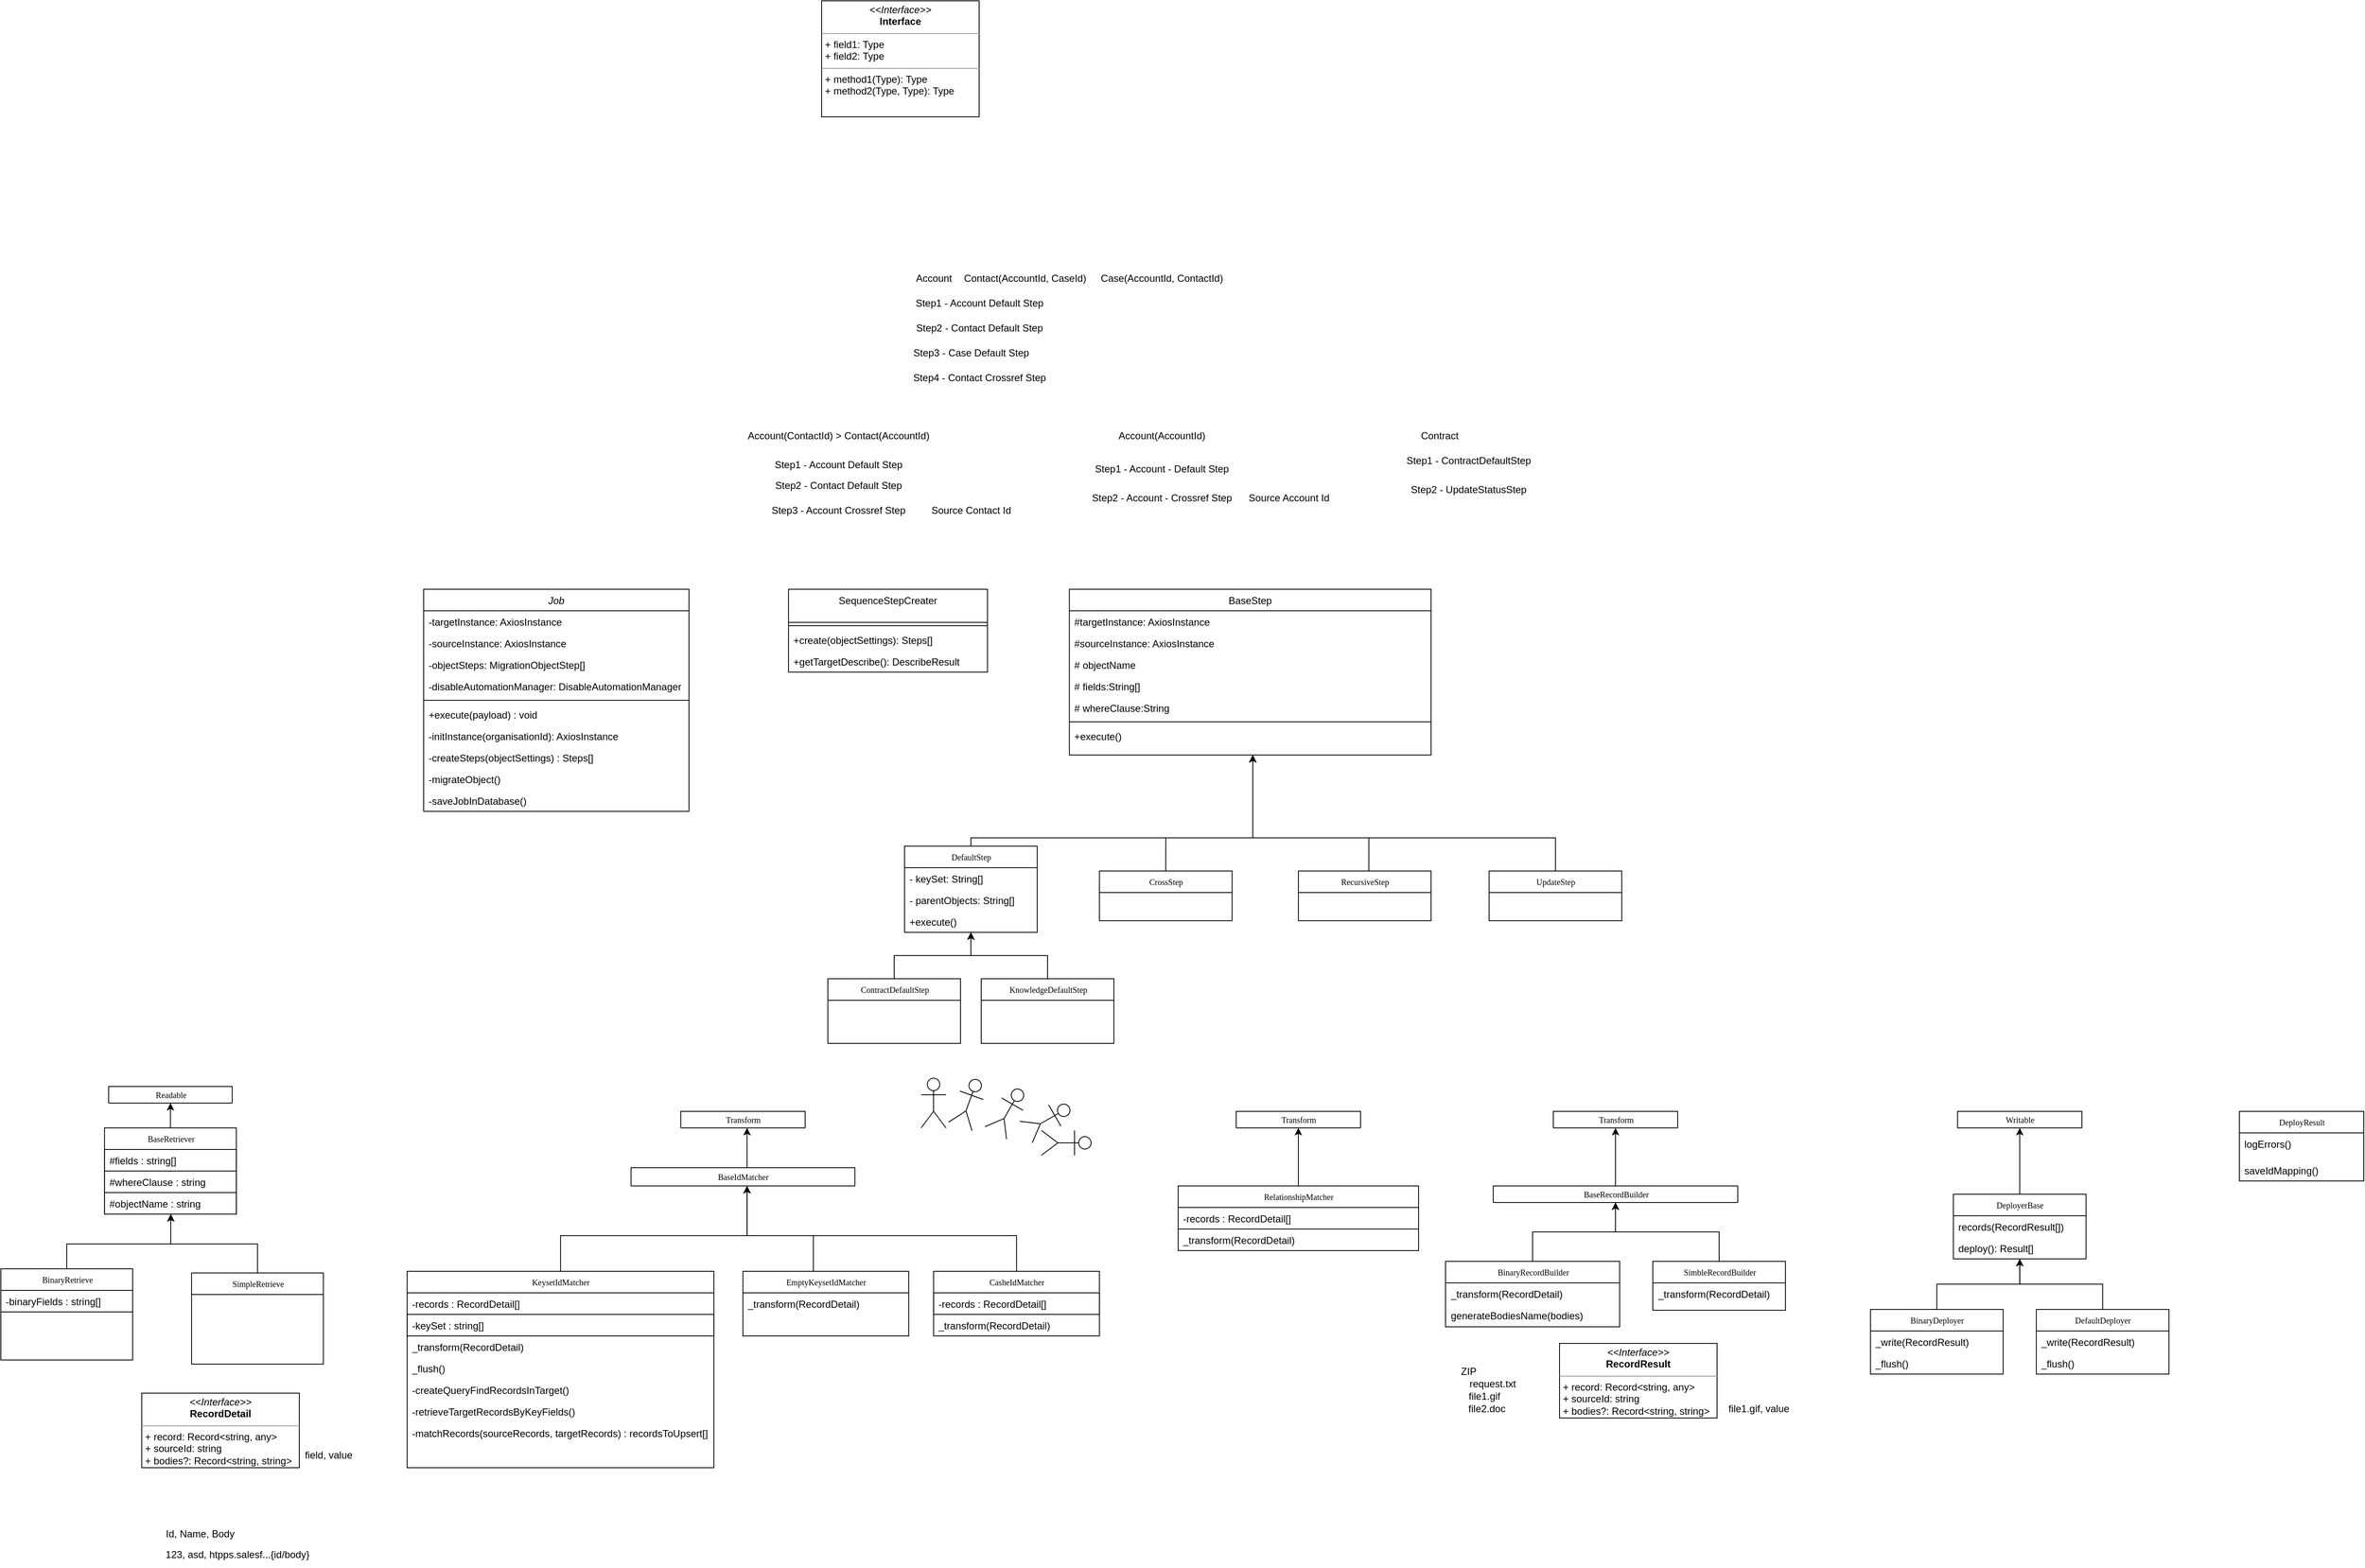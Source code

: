 <mxfile version="20.6.0" type="github">
  <diagram id="C5RBs43oDa-KdzZeNtuy" name="Page-1">
    <mxGraphModel dx="2407" dy="889" grid="1" gridSize="10" guides="1" tooltips="1" connect="1" arrows="1" fold="1" page="1" pageScale="1" pageWidth="827" pageHeight="1169" math="0" shadow="0">
      <root>
        <mxCell id="WIyWlLk6GJQsqaUBKTNV-0" />
        <mxCell id="WIyWlLk6GJQsqaUBKTNV-1" parent="WIyWlLk6GJQsqaUBKTNV-0" />
        <mxCell id="KQqe6mfhrijCWGsZN7re-0" value="&lt;p style=&quot;margin:0px;margin-top:4px;text-align:center;&quot;&gt;&lt;i&gt;&amp;lt;&amp;lt;Interface&amp;gt;&amp;gt;&lt;/i&gt;&lt;br/&gt;&lt;b&gt;Interface&lt;/b&gt;&lt;/p&gt;&lt;hr size=&quot;1&quot;/&gt;&lt;p style=&quot;margin:0px;margin-left:4px;&quot;&gt;+ field1: Type&lt;br/&gt;+ field2: Type&lt;/p&gt;&lt;hr size=&quot;1&quot;/&gt;&lt;p style=&quot;margin:0px;margin-left:4px;&quot;&gt;+ method1(Type): Type&lt;br/&gt;+ method2(Type, Type): Type&lt;/p&gt;" style="verticalAlign=top;align=left;overflow=fill;fontSize=12;fontFamily=Helvetica;html=1;rounded=0;shadow=0;comic=0;labelBackgroundColor=none;strokeWidth=1" parent="WIyWlLk6GJQsqaUBKTNV-1" vertex="1">
          <mxGeometry x="260" y="100" width="190" height="140" as="geometry" />
        </mxCell>
        <mxCell id="KQqe6mfhrijCWGsZN7re-1" value="Job" style="swimlane;fontStyle=2;align=center;verticalAlign=top;childLayout=stackLayout;horizontal=1;startSize=26;horizontalStack=0;resizeParent=1;resizeLast=0;collapsible=1;marginBottom=0;rounded=0;shadow=0;strokeWidth=1;" parent="WIyWlLk6GJQsqaUBKTNV-1" vertex="1">
          <mxGeometry x="-220" y="810" width="320" height="268" as="geometry">
            <mxRectangle x="230" y="140" width="160" height="26" as="alternateBounds" />
          </mxGeometry>
        </mxCell>
        <mxCell id="KQqe6mfhrijCWGsZN7re-2" value="-targetInstance: AxiosInstance" style="text;align=left;verticalAlign=top;spacingLeft=4;spacingRight=4;overflow=hidden;rotatable=0;points=[[0,0.5],[1,0.5]];portConstraint=eastwest;" parent="KQqe6mfhrijCWGsZN7re-1" vertex="1">
          <mxGeometry y="26" width="320" height="26" as="geometry" />
        </mxCell>
        <mxCell id="KQqe6mfhrijCWGsZN7re-3" value="-sourceInstance: AxiosInstance" style="text;align=left;verticalAlign=top;spacingLeft=4;spacingRight=4;overflow=hidden;rotatable=0;points=[[0,0.5],[1,0.5]];portConstraint=eastwest;" parent="KQqe6mfhrijCWGsZN7re-1" vertex="1">
          <mxGeometry y="52" width="320" height="26" as="geometry" />
        </mxCell>
        <mxCell id="KQqe6mfhrijCWGsZN7re-4" value="-objectSteps: MigrationObjectStep[]&#xa;" style="text;align=left;verticalAlign=top;spacingLeft=4;spacingRight=4;overflow=hidden;rotatable=0;points=[[0,0.5],[1,0.5]];portConstraint=eastwest;" parent="KQqe6mfhrijCWGsZN7re-1" vertex="1">
          <mxGeometry y="78" width="320" height="26" as="geometry" />
        </mxCell>
        <mxCell id="KQqe6mfhrijCWGsZN7re-5" value="-disableAutomationManager: DisableAutomationManager&#xa;" style="text;align=left;verticalAlign=top;spacingLeft=4;spacingRight=4;overflow=hidden;rotatable=0;points=[[0,0.5],[1,0.5]];portConstraint=eastwest;" parent="KQqe6mfhrijCWGsZN7re-1" vertex="1">
          <mxGeometry y="104" width="320" height="26" as="geometry" />
        </mxCell>
        <mxCell id="KQqe6mfhrijCWGsZN7re-6" value="" style="line;html=1;strokeWidth=1;align=left;verticalAlign=middle;spacingTop=-1;spacingLeft=3;spacingRight=3;rotatable=0;labelPosition=right;points=[];portConstraint=eastwest;" parent="KQqe6mfhrijCWGsZN7re-1" vertex="1">
          <mxGeometry y="130" width="320" height="8" as="geometry" />
        </mxCell>
        <mxCell id="KQqe6mfhrijCWGsZN7re-7" value="+execute(payload) : void" style="text;align=left;verticalAlign=top;spacingLeft=4;spacingRight=4;overflow=hidden;rotatable=0;points=[[0,0.5],[1,0.5]];portConstraint=eastwest;" parent="KQqe6mfhrijCWGsZN7re-1" vertex="1">
          <mxGeometry y="138" width="320" height="26" as="geometry" />
        </mxCell>
        <mxCell id="KQqe6mfhrijCWGsZN7re-8" value="-initInstance(organisationId): AxiosInstance" style="text;align=left;verticalAlign=top;spacingLeft=4;spacingRight=4;overflow=hidden;rotatable=0;points=[[0,0.5],[1,0.5]];portConstraint=eastwest;" parent="KQqe6mfhrijCWGsZN7re-1" vertex="1">
          <mxGeometry y="164" width="320" height="26" as="geometry" />
        </mxCell>
        <mxCell id="KQqe6mfhrijCWGsZN7re-9" value="-createSteps(objectSettings) : Steps[]" style="text;align=left;verticalAlign=top;spacingLeft=4;spacingRight=4;overflow=hidden;rotatable=0;points=[[0,0.5],[1,0.5]];portConstraint=eastwest;" parent="KQqe6mfhrijCWGsZN7re-1" vertex="1">
          <mxGeometry y="190" width="320" height="26" as="geometry" />
        </mxCell>
        <mxCell id="KQqe6mfhrijCWGsZN7re-10" value="-migrateObject()" style="text;align=left;verticalAlign=top;spacingLeft=4;spacingRight=4;overflow=hidden;rotatable=0;points=[[0,0.5],[1,0.5]];portConstraint=eastwest;" parent="KQqe6mfhrijCWGsZN7re-1" vertex="1">
          <mxGeometry y="216" width="320" height="26" as="geometry" />
        </mxCell>
        <mxCell id="KQqe6mfhrijCWGsZN7re-11" value="-saveJobInDatabase()" style="text;align=left;verticalAlign=top;spacingLeft=4;spacingRight=4;overflow=hidden;rotatable=0;points=[[0,0.5],[1,0.5]];portConstraint=eastwest;" parent="KQqe6mfhrijCWGsZN7re-1" vertex="1">
          <mxGeometry y="242" width="320" height="26" as="geometry" />
        </mxCell>
        <mxCell id="KQqe6mfhrijCWGsZN7re-12" value="SequenceStepCreater" style="swimlane;fontStyle=0;align=center;verticalAlign=top;childLayout=stackLayout;horizontal=1;startSize=40;horizontalStack=0;resizeParent=1;resizeLast=0;collapsible=1;marginBottom=0;rounded=0;shadow=0;strokeWidth=1;" parent="WIyWlLk6GJQsqaUBKTNV-1" vertex="1">
          <mxGeometry x="220.06" y="810" width="240" height="100" as="geometry">
            <mxRectangle x="550" y="140" width="160" height="26" as="alternateBounds" />
          </mxGeometry>
        </mxCell>
        <mxCell id="KQqe6mfhrijCWGsZN7re-13" value="" style="line;html=1;strokeWidth=1;align=left;verticalAlign=middle;spacingTop=-1;spacingLeft=3;spacingRight=3;rotatable=0;labelPosition=right;points=[];portConstraint=eastwest;" parent="KQqe6mfhrijCWGsZN7re-12" vertex="1">
          <mxGeometry y="40" width="240" height="8" as="geometry" />
        </mxCell>
        <mxCell id="KQqe6mfhrijCWGsZN7re-14" value="+create(objectSettings): Steps[]&#xa;" style="text;align=left;verticalAlign=top;spacingLeft=4;spacingRight=4;overflow=hidden;rotatable=0;points=[[0,0.5],[1,0.5]];portConstraint=eastwest;" parent="KQqe6mfhrijCWGsZN7re-12" vertex="1">
          <mxGeometry y="48" width="240" height="26" as="geometry" />
        </mxCell>
        <mxCell id="KQqe6mfhrijCWGsZN7re-15" value="+getTargetDescribe(): DescribeResult&#xa;" style="text;align=left;verticalAlign=top;spacingLeft=4;spacingRight=4;overflow=hidden;rotatable=0;points=[[0,0.5],[1,0.5]];portConstraint=eastwest;" parent="KQqe6mfhrijCWGsZN7re-12" vertex="1">
          <mxGeometry y="74" width="240" height="26" as="geometry" />
        </mxCell>
        <mxCell id="KQqe6mfhrijCWGsZN7re-16" value="BaseStep" style="swimlane;fontStyle=0;align=center;verticalAlign=top;childLayout=stackLayout;horizontal=1;startSize=26;horizontalStack=0;resizeParent=1;resizeLast=0;collapsible=1;marginBottom=0;rounded=0;shadow=0;strokeWidth=1;" parent="WIyWlLk6GJQsqaUBKTNV-1" vertex="1">
          <mxGeometry x="558.81" y="810" width="436.25" height="200" as="geometry">
            <mxRectangle x="550" y="140" width="160" height="26" as="alternateBounds" />
          </mxGeometry>
        </mxCell>
        <mxCell id="KQqe6mfhrijCWGsZN7re-17" value="#targetInstance: AxiosInstance" style="text;align=left;verticalAlign=top;spacingLeft=4;spacingRight=4;overflow=hidden;rotatable=0;points=[[0,0.5],[1,0.5]];portConstraint=eastwest;" parent="KQqe6mfhrijCWGsZN7re-16" vertex="1">
          <mxGeometry y="26" width="436.25" height="26" as="geometry" />
        </mxCell>
        <mxCell id="KQqe6mfhrijCWGsZN7re-18" value="#sourceInstance: AxiosInstance" style="text;align=left;verticalAlign=top;spacingLeft=4;spacingRight=4;overflow=hidden;rotatable=0;points=[[0,0.5],[1,0.5]];portConstraint=eastwest;" parent="KQqe6mfhrijCWGsZN7re-16" vertex="1">
          <mxGeometry y="52" width="436.25" height="26" as="geometry" />
        </mxCell>
        <mxCell id="KQqe6mfhrijCWGsZN7re-19" value="# objectName" style="text;align=left;verticalAlign=top;spacingLeft=4;spacingRight=4;overflow=hidden;rotatable=0;points=[[0,0.5],[1,0.5]];portConstraint=eastwest;" parent="KQqe6mfhrijCWGsZN7re-16" vertex="1">
          <mxGeometry y="78" width="436.25" height="26" as="geometry" />
        </mxCell>
        <mxCell id="KQqe6mfhrijCWGsZN7re-20" value="# fields:String[]" style="text;align=left;verticalAlign=top;spacingLeft=4;spacingRight=4;overflow=hidden;rotatable=0;points=[[0,0.5],[1,0.5]];portConstraint=eastwest;" parent="KQqe6mfhrijCWGsZN7re-16" vertex="1">
          <mxGeometry y="104" width="436.25" height="26" as="geometry" />
        </mxCell>
        <mxCell id="KQqe6mfhrijCWGsZN7re-21" value="# whereClause:String" style="text;align=left;verticalAlign=top;spacingLeft=4;spacingRight=4;overflow=hidden;rotatable=0;points=[[0,0.5],[1,0.5]];portConstraint=eastwest;" parent="KQqe6mfhrijCWGsZN7re-16" vertex="1">
          <mxGeometry y="130" width="436.25" height="26" as="geometry" />
        </mxCell>
        <mxCell id="KQqe6mfhrijCWGsZN7re-22" value="" style="line;html=1;strokeWidth=1;align=left;verticalAlign=middle;spacingTop=-1;spacingLeft=3;spacingRight=3;rotatable=0;labelPosition=right;points=[];portConstraint=eastwest;" parent="KQqe6mfhrijCWGsZN7re-16" vertex="1">
          <mxGeometry y="156" width="436.25" height="8" as="geometry" />
        </mxCell>
        <mxCell id="KQqe6mfhrijCWGsZN7re-23" value="+execute()" style="text;align=left;verticalAlign=top;spacingLeft=4;spacingRight=4;overflow=hidden;rotatable=0;points=[[0,0.5],[1,0.5]];portConstraint=eastwest;" parent="KQqe6mfhrijCWGsZN7re-16" vertex="1">
          <mxGeometry y="164" width="436.25" height="26" as="geometry" />
        </mxCell>
        <mxCell id="KQqe6mfhrijCWGsZN7re-24" style="edgeStyle=orthogonalEdgeStyle;rounded=0;orthogonalLoop=1;jettySize=auto;html=1;" parent="WIyWlLk6GJQsqaUBKTNV-1" source="KQqe6mfhrijCWGsZN7re-25" target="KQqe6mfhrijCWGsZN7re-16" edge="1">
          <mxGeometry relative="1" as="geometry">
            <Array as="points">
              <mxPoint x="440" y="1110" />
              <mxPoint x="780" y="1110" />
            </Array>
          </mxGeometry>
        </mxCell>
        <mxCell id="KQqe6mfhrijCWGsZN7re-25" value="DefaultStep" style="swimlane;html=1;fontStyle=0;childLayout=stackLayout;horizontal=1;startSize=26;fillColor=none;horizontalStack=0;resizeParent=1;resizeLast=0;collapsible=1;marginBottom=0;swimlaneFillColor=#ffffff;rounded=0;shadow=0;comic=0;labelBackgroundColor=none;strokeWidth=1;fontFamily=Verdana;fontSize=10;align=center;" parent="WIyWlLk6GJQsqaUBKTNV-1" vertex="1">
          <mxGeometry x="360" y="1120" width="160" height="104" as="geometry" />
        </mxCell>
        <mxCell id="KQqe6mfhrijCWGsZN7re-26" value="- keySet: String[]" style="text;html=1;strokeColor=none;fillColor=none;align=left;verticalAlign=top;spacingLeft=4;spacingRight=4;whiteSpace=wrap;overflow=hidden;rotatable=0;points=[[0,0.5],[1,0.5]];portConstraint=eastwest;" parent="KQqe6mfhrijCWGsZN7re-25" vertex="1">
          <mxGeometry y="26" width="160" height="26" as="geometry" />
        </mxCell>
        <mxCell id="KQqe6mfhrijCWGsZN7re-27" value="- parentObjects: String[]" style="text;html=1;strokeColor=none;fillColor=none;align=left;verticalAlign=top;spacingLeft=4;spacingRight=4;whiteSpace=wrap;overflow=hidden;rotatable=0;points=[[0,0.5],[1,0.5]];portConstraint=eastwest;" parent="KQqe6mfhrijCWGsZN7re-25" vertex="1">
          <mxGeometry y="52" width="160" height="26" as="geometry" />
        </mxCell>
        <mxCell id="L-BeHeg3JpJRG0hnVt9p-30" value="+execute()&#xa;" style="text;align=left;verticalAlign=top;spacingLeft=4;spacingRight=4;overflow=hidden;rotatable=0;points=[[0,0.5],[1,0.5]];portConstraint=eastwest;" vertex="1" parent="KQqe6mfhrijCWGsZN7re-25">
          <mxGeometry y="78" width="160" height="26" as="geometry" />
        </mxCell>
        <mxCell id="KQqe6mfhrijCWGsZN7re-28" style="edgeStyle=orthogonalEdgeStyle;rounded=0;orthogonalLoop=1;jettySize=auto;html=1;exitX=0.5;exitY=0;exitDx=0;exitDy=0;" parent="WIyWlLk6GJQsqaUBKTNV-1" source="KQqe6mfhrijCWGsZN7re-29" target="KQqe6mfhrijCWGsZN7re-16" edge="1">
          <mxGeometry relative="1" as="geometry">
            <Array as="points">
              <mxPoint x="675" y="1110" />
              <mxPoint x="780" y="1110" />
            </Array>
          </mxGeometry>
        </mxCell>
        <mxCell id="KQqe6mfhrijCWGsZN7re-29" value="CrossStep" style="swimlane;html=1;fontStyle=0;childLayout=stackLayout;horizontal=1;startSize=26;fillColor=none;horizontalStack=0;resizeParent=1;resizeLast=0;collapsible=1;marginBottom=0;swimlaneFillColor=#ffffff;rounded=0;shadow=0;comic=0;labelBackgroundColor=none;strokeWidth=1;fontFamily=Verdana;fontSize=10;align=center;" parent="WIyWlLk6GJQsqaUBKTNV-1" vertex="1">
          <mxGeometry x="595.06" y="1150" width="160" height="60" as="geometry" />
        </mxCell>
        <mxCell id="KQqe6mfhrijCWGsZN7re-30" style="edgeStyle=orthogonalEdgeStyle;rounded=0;orthogonalLoop=1;jettySize=auto;html=1;" parent="WIyWlLk6GJQsqaUBKTNV-1" source="KQqe6mfhrijCWGsZN7re-31" target="KQqe6mfhrijCWGsZN7re-16" edge="1">
          <mxGeometry relative="1" as="geometry">
            <Array as="points">
              <mxPoint x="920" y="1110" />
              <mxPoint x="780" y="1110" />
            </Array>
          </mxGeometry>
        </mxCell>
        <mxCell id="KQqe6mfhrijCWGsZN7re-31" value="RecursiveStep" style="swimlane;html=1;fontStyle=0;childLayout=stackLayout;horizontal=1;startSize=26;fillColor=none;horizontalStack=0;resizeParent=1;resizeLast=0;collapsible=1;marginBottom=0;swimlaneFillColor=#ffffff;rounded=0;shadow=0;comic=0;labelBackgroundColor=none;strokeWidth=1;fontFamily=Verdana;fontSize=10;align=center;" parent="WIyWlLk6GJQsqaUBKTNV-1" vertex="1">
          <mxGeometry x="835.06" y="1150" width="160" height="60" as="geometry" />
        </mxCell>
        <mxCell id="KQqe6mfhrijCWGsZN7re-32" style="edgeStyle=orthogonalEdgeStyle;rounded=0;orthogonalLoop=1;jettySize=auto;html=1;" parent="WIyWlLk6GJQsqaUBKTNV-1" source="KQqe6mfhrijCWGsZN7re-33" target="KQqe6mfhrijCWGsZN7re-34" edge="1">
          <mxGeometry relative="1" as="geometry" />
        </mxCell>
        <mxCell id="KQqe6mfhrijCWGsZN7re-33" value="BaseRetriever" style="swimlane;html=1;fontStyle=0;childLayout=stackLayout;horizontal=1;startSize=26;fillColor=none;horizontalStack=0;resizeParent=1;resizeLast=0;collapsible=1;marginBottom=0;swimlaneFillColor=#ffffff;rounded=0;shadow=0;comic=0;labelBackgroundColor=none;strokeWidth=1;fontFamily=Verdana;fontSize=10;align=center;" parent="WIyWlLk6GJQsqaUBKTNV-1" vertex="1">
          <mxGeometry x="-604.94" y="1460" width="159" height="104" as="geometry" />
        </mxCell>
        <mxCell id="L-BeHeg3JpJRG0hnVt9p-32" value="#fields : string[]" style="text;html=1;strokeColor=default;fillColor=none;align=left;verticalAlign=top;spacingLeft=4;spacingRight=4;whiteSpace=wrap;overflow=hidden;rotatable=0;points=[[0,0.5],[1,0.5]];portConstraint=eastwest;perimeterSpacing=1;strokeWidth=1;" vertex="1" parent="KQqe6mfhrijCWGsZN7re-33">
          <mxGeometry y="26" width="159" height="26" as="geometry" />
        </mxCell>
        <mxCell id="L-BeHeg3JpJRG0hnVt9p-33" value="#whereClause : string" style="text;html=1;strokeColor=default;fillColor=none;align=left;verticalAlign=top;spacingLeft=4;spacingRight=4;whiteSpace=wrap;overflow=hidden;rotatable=0;points=[[0,0.5],[1,0.5]];portConstraint=eastwest;perimeterSpacing=1;strokeWidth=1;" vertex="1" parent="KQqe6mfhrijCWGsZN7re-33">
          <mxGeometry y="52" width="159" height="26" as="geometry" />
        </mxCell>
        <mxCell id="L-BeHeg3JpJRG0hnVt9p-34" value="#objectName : string" style="text;html=1;strokeColor=default;fillColor=none;align=left;verticalAlign=top;spacingLeft=4;spacingRight=4;whiteSpace=wrap;overflow=hidden;rotatable=0;points=[[0,0.5],[1,0.5]];portConstraint=eastwest;perimeterSpacing=1;strokeWidth=1;" vertex="1" parent="KQqe6mfhrijCWGsZN7re-33">
          <mxGeometry y="78" width="159" height="26" as="geometry" />
        </mxCell>
        <mxCell id="KQqe6mfhrijCWGsZN7re-34" value="Readable" style="swimlane;html=1;fontStyle=0;childLayout=stackLayout;horizontal=1;startSize=26;fillColor=none;horizontalStack=0;resizeParent=1;resizeLast=0;collapsible=1;marginBottom=0;swimlaneFillColor=#ffffff;rounded=0;shadow=0;comic=0;labelBackgroundColor=none;strokeWidth=1;fontFamily=Verdana;fontSize=10;align=center;" parent="WIyWlLk6GJQsqaUBKTNV-1" vertex="1">
          <mxGeometry x="-599.94" y="1410" width="149" height="20" as="geometry" />
        </mxCell>
        <mxCell id="KQqe6mfhrijCWGsZN7re-35" style="edgeStyle=orthogonalEdgeStyle;rounded=0;orthogonalLoop=1;jettySize=auto;html=1;" parent="WIyWlLk6GJQsqaUBKTNV-1" source="KQqe6mfhrijCWGsZN7re-36" target="KQqe6mfhrijCWGsZN7re-38" edge="1">
          <mxGeometry relative="1" as="geometry">
            <Array as="points">
              <mxPoint x="170.06" y="1480" />
              <mxPoint x="170.06" y="1480" />
            </Array>
          </mxGeometry>
        </mxCell>
        <mxCell id="KQqe6mfhrijCWGsZN7re-36" value="BaseIdMatcher" style="swimlane;html=1;fontStyle=0;childLayout=stackLayout;horizontal=1;startSize=26;fillColor=none;horizontalStack=0;resizeParent=1;resizeLast=0;collapsible=1;marginBottom=0;swimlaneFillColor=#ffffff;rounded=0;shadow=0;comic=0;labelBackgroundColor=none;strokeWidth=1;fontFamily=Verdana;fontSize=10;align=center;" parent="WIyWlLk6GJQsqaUBKTNV-1" vertex="1">
          <mxGeometry x="30.12" y="1508" width="270" height="22" as="geometry" />
        </mxCell>
        <mxCell id="KQqe6mfhrijCWGsZN7re-38" value="Transform" style="swimlane;html=1;fontStyle=0;childLayout=stackLayout;horizontal=1;startSize=26;fillColor=none;horizontalStack=0;resizeParent=1;resizeLast=0;collapsible=1;marginBottom=0;swimlaneFillColor=#ffffff;rounded=0;shadow=0;comic=0;labelBackgroundColor=none;strokeWidth=1;fontFamily=Verdana;fontSize=10;align=center;" parent="WIyWlLk6GJQsqaUBKTNV-1" vertex="1">
          <mxGeometry x="90.12" y="1440" width="150" height="20" as="geometry" />
        </mxCell>
        <mxCell id="KQqe6mfhrijCWGsZN7re-39" style="edgeStyle=orthogonalEdgeStyle;rounded=0;orthogonalLoop=1;jettySize=auto;html=1;" parent="WIyWlLk6GJQsqaUBKTNV-1" source="KQqe6mfhrijCWGsZN7re-40" target="KQqe6mfhrijCWGsZN7re-36" edge="1">
          <mxGeometry relative="1" as="geometry">
            <Array as="points">
              <mxPoint x="-54.94" y="1590" />
              <mxPoint x="170.06" y="1590" />
            </Array>
          </mxGeometry>
        </mxCell>
        <mxCell id="KQqe6mfhrijCWGsZN7re-40" value="KeysetIdMatcher" style="swimlane;html=1;fontStyle=0;childLayout=stackLayout;horizontal=1;startSize=26;fillColor=none;horizontalStack=0;resizeParent=1;resizeLast=0;collapsible=1;marginBottom=0;swimlaneFillColor=#ffffff;rounded=0;shadow=0;comic=0;labelBackgroundColor=none;strokeWidth=1;fontFamily=Verdana;fontSize=10;align=center;" parent="WIyWlLk6GJQsqaUBKTNV-1" vertex="1">
          <mxGeometry x="-239.94" y="1633" width="370" height="237" as="geometry" />
        </mxCell>
        <mxCell id="KQqe6mfhrijCWGsZN7re-41" value="-records : RecordDetail[]" style="text;html=1;strokeColor=none;fillColor=none;align=left;verticalAlign=top;spacingLeft=4;spacingRight=4;whiteSpace=wrap;overflow=hidden;rotatable=0;points=[[0,0.5],[1,0.5]];portConstraint=eastwest;" parent="KQqe6mfhrijCWGsZN7re-40" vertex="1">
          <mxGeometry y="26" width="370" height="26" as="geometry" />
        </mxCell>
        <mxCell id="KQqe6mfhrijCWGsZN7re-42" value="-keySet : string[]" style="text;html=1;strokeColor=default;fillColor=none;align=left;verticalAlign=top;spacingLeft=4;spacingRight=4;whiteSpace=wrap;overflow=hidden;rotatable=0;points=[[0,0.5],[1,0.5]];portConstraint=eastwest;perimeterSpacing=1;strokeWidth=1;" parent="KQqe6mfhrijCWGsZN7re-40" vertex="1">
          <mxGeometry y="52" width="370" height="26" as="geometry" />
        </mxCell>
        <mxCell id="KQqe6mfhrijCWGsZN7re-44" value="_transform(RecordDetail)" style="text;html=1;strokeColor=none;fillColor=none;align=left;verticalAlign=top;spacingLeft=4;spacingRight=4;whiteSpace=wrap;overflow=hidden;rotatable=0;points=[[0,0.5],[1,0.5]];portConstraint=eastwest;" parent="KQqe6mfhrijCWGsZN7re-40" vertex="1">
          <mxGeometry y="78" width="370" height="26" as="geometry" />
        </mxCell>
        <mxCell id="KQqe6mfhrijCWGsZN7re-45" value="_flush()" style="text;html=1;strokeColor=none;fillColor=none;align=left;verticalAlign=top;spacingLeft=4;spacingRight=4;whiteSpace=wrap;overflow=hidden;rotatable=0;points=[[0,0.5],[1,0.5]];portConstraint=eastwest;" parent="KQqe6mfhrijCWGsZN7re-40" vertex="1">
          <mxGeometry y="104" width="370" height="26" as="geometry" />
        </mxCell>
        <mxCell id="KQqe6mfhrijCWGsZN7re-46" value="-createQueryFindRecordsInTarget()" style="text;html=1;strokeColor=none;fillColor=none;align=left;verticalAlign=top;spacingLeft=4;spacingRight=4;whiteSpace=wrap;overflow=hidden;rotatable=0;points=[[0,0.5],[1,0.5]];portConstraint=eastwest;" parent="KQqe6mfhrijCWGsZN7re-40" vertex="1">
          <mxGeometry y="130" width="370" height="26" as="geometry" />
        </mxCell>
        <mxCell id="KQqe6mfhrijCWGsZN7re-47" value="-retrieveTargetRecordsByKeyFields()" style="text;html=1;strokeColor=none;fillColor=none;align=left;verticalAlign=top;spacingLeft=4;spacingRight=4;whiteSpace=wrap;overflow=hidden;rotatable=0;points=[[0,0.5],[1,0.5]];portConstraint=eastwest;" parent="KQqe6mfhrijCWGsZN7re-40" vertex="1">
          <mxGeometry y="156" width="370" height="26" as="geometry" />
        </mxCell>
        <mxCell id="KQqe6mfhrijCWGsZN7re-48" value="-matchRecords(sourceRecords, targetRecords) : recordsToUpsert[]" style="text;html=1;strokeColor=none;fillColor=none;align=left;verticalAlign=top;spacingLeft=4;spacingRight=4;whiteSpace=wrap;overflow=hidden;rotatable=0;points=[[0,0.5],[1,0.5]];portConstraint=eastwest;" parent="KQqe6mfhrijCWGsZN7re-40" vertex="1">
          <mxGeometry y="182" width="370" height="26" as="geometry" />
        </mxCell>
        <mxCell id="KQqe6mfhrijCWGsZN7re-49" style="edgeStyle=orthogonalEdgeStyle;rounded=0;orthogonalLoop=1;jettySize=auto;html=1;" parent="WIyWlLk6GJQsqaUBKTNV-1" source="KQqe6mfhrijCWGsZN7re-50" target="KQqe6mfhrijCWGsZN7re-36" edge="1">
          <mxGeometry relative="1" as="geometry">
            <Array as="points">
              <mxPoint x="495.06" y="1590" />
              <mxPoint x="170.06" y="1590" />
            </Array>
          </mxGeometry>
        </mxCell>
        <mxCell id="KQqe6mfhrijCWGsZN7re-50" value="CasheIdMatcher" style="swimlane;html=1;fontStyle=0;childLayout=stackLayout;horizontal=1;startSize=26;fillColor=none;horizontalStack=0;resizeParent=1;resizeLast=0;collapsible=1;marginBottom=0;swimlaneFillColor=#ffffff;rounded=0;shadow=0;comic=0;labelBackgroundColor=none;strokeWidth=1;fontFamily=Verdana;fontSize=10;align=center;" parent="WIyWlLk6GJQsqaUBKTNV-1" vertex="1">
          <mxGeometry x="395.06" y="1633" width="200" height="78" as="geometry" />
        </mxCell>
        <mxCell id="KQqe6mfhrijCWGsZN7re-51" value="-records : RecordDetail[]" style="text;html=1;strokeColor=default;fillColor=none;align=left;verticalAlign=top;spacingLeft=4;spacingRight=4;whiteSpace=wrap;overflow=hidden;rotatable=0;points=[[0,0.5],[1,0.5]];portConstraint=eastwest;" parent="KQqe6mfhrijCWGsZN7re-50" vertex="1">
          <mxGeometry y="26" width="200" height="26" as="geometry" />
        </mxCell>
        <mxCell id="KQqe6mfhrijCWGsZN7re-52" value="_transform(RecordDetail)&amp;nbsp;" style="text;html=1;strokeColor=none;fillColor=none;align=left;verticalAlign=top;spacingLeft=4;spacingRight=4;whiteSpace=wrap;overflow=hidden;rotatable=0;points=[[0,0.5],[1,0.5]];portConstraint=eastwest;" parent="KQqe6mfhrijCWGsZN7re-50" vertex="1">
          <mxGeometry y="52" width="200" height="26" as="geometry" />
        </mxCell>
        <mxCell id="KQqe6mfhrijCWGsZN7re-53" style="edgeStyle=orthogonalEdgeStyle;rounded=0;orthogonalLoop=1;jettySize=auto;html=1;" parent="WIyWlLk6GJQsqaUBKTNV-1" source="KQqe6mfhrijCWGsZN7re-54" target="KQqe6mfhrijCWGsZN7re-56" edge="1">
          <mxGeometry relative="1" as="geometry" />
        </mxCell>
        <mxCell id="KQqe6mfhrijCWGsZN7re-54" value="DeployerBase" style="swimlane;html=1;fontStyle=0;childLayout=stackLayout;horizontal=1;startSize=26;fillColor=none;horizontalStack=0;resizeParent=1;resizeLast=0;collapsible=1;marginBottom=0;swimlaneFillColor=#ffffff;rounded=0;shadow=0;comic=0;labelBackgroundColor=none;strokeWidth=1;fontFamily=Verdana;fontSize=10;align=center;" parent="WIyWlLk6GJQsqaUBKTNV-1" vertex="1">
          <mxGeometry x="1625.06" y="1540" width="160" height="78" as="geometry" />
        </mxCell>
        <mxCell id="L-BeHeg3JpJRG0hnVt9p-48" value="records(&lt;span style=&quot;background-color: initial;&quot;&gt;RecordResult&lt;/span&gt;[])&amp;nbsp;" style="text;html=1;strokeColor=none;fillColor=none;align=left;verticalAlign=top;spacingLeft=4;spacingRight=4;whiteSpace=wrap;overflow=hidden;rotatable=0;points=[[0,0.5],[1,0.5]];portConstraint=eastwest;" vertex="1" parent="KQqe6mfhrijCWGsZN7re-54">
          <mxGeometry y="26" width="160" height="26" as="geometry" />
        </mxCell>
        <mxCell id="KQqe6mfhrijCWGsZN7re-55" value="deploy(): Result[]" style="text;html=1;strokeColor=none;fillColor=none;align=left;verticalAlign=top;spacingLeft=4;spacingRight=4;whiteSpace=wrap;overflow=hidden;rotatable=0;points=[[0,0.5],[1,0.5]];portConstraint=eastwest;" parent="KQqe6mfhrijCWGsZN7re-54" vertex="1">
          <mxGeometry y="52" width="160" height="26" as="geometry" />
        </mxCell>
        <mxCell id="KQqe6mfhrijCWGsZN7re-56" value="Writable" style="swimlane;html=1;fontStyle=0;childLayout=stackLayout;horizontal=1;startSize=26;fillColor=none;horizontalStack=0;resizeParent=1;resizeLast=0;collapsible=1;marginBottom=0;swimlaneFillColor=#ffffff;rounded=0;shadow=0;comic=0;labelBackgroundColor=none;strokeWidth=1;fontFamily=Verdana;fontSize=10;align=center;" parent="WIyWlLk6GJQsqaUBKTNV-1" vertex="1">
          <mxGeometry x="1630.06" y="1440" width="150" height="20" as="geometry" />
        </mxCell>
        <mxCell id="KQqe6mfhrijCWGsZN7re-57" style="edgeStyle=orthogonalEdgeStyle;rounded=0;orthogonalLoop=1;jettySize=auto;html=1;" parent="WIyWlLk6GJQsqaUBKTNV-1" source="KQqe6mfhrijCWGsZN7re-58" target="KQqe6mfhrijCWGsZN7re-54" edge="1">
          <mxGeometry relative="1" as="geometry" />
        </mxCell>
        <mxCell id="KQqe6mfhrijCWGsZN7re-58" value="BinaryDeployer" style="swimlane;html=1;fontStyle=0;childLayout=stackLayout;horizontal=1;startSize=26;fillColor=none;horizontalStack=0;resizeParent=1;resizeLast=0;collapsible=1;marginBottom=0;swimlaneFillColor=#ffffff;rounded=0;shadow=0;comic=0;labelBackgroundColor=none;strokeWidth=1;fontFamily=Verdana;fontSize=10;align=center;" parent="WIyWlLk6GJQsqaUBKTNV-1" vertex="1">
          <mxGeometry x="1525.06" y="1679" width="160" height="78" as="geometry" />
        </mxCell>
        <mxCell id="L-BeHeg3JpJRG0hnVt9p-20" value="_write(&lt;span style=&quot;background-color: initial;&quot;&gt;RecordResult&lt;/span&gt;)&amp;nbsp;" style="text;html=1;strokeColor=none;fillColor=none;align=left;verticalAlign=top;spacingLeft=4;spacingRight=4;whiteSpace=wrap;overflow=hidden;rotatable=0;points=[[0,0.5],[1,0.5]];portConstraint=eastwest;" vertex="1" parent="KQqe6mfhrijCWGsZN7re-58">
          <mxGeometry y="26" width="160" height="26" as="geometry" />
        </mxCell>
        <mxCell id="L-BeHeg3JpJRG0hnVt9p-49" value="_flush()&amp;nbsp;" style="text;html=1;strokeColor=none;fillColor=none;align=left;verticalAlign=top;spacingLeft=4;spacingRight=4;whiteSpace=wrap;overflow=hidden;rotatable=0;points=[[0,0.5],[1,0.5]];portConstraint=eastwest;" vertex="1" parent="KQqe6mfhrijCWGsZN7re-58">
          <mxGeometry y="52" width="160" height="26" as="geometry" />
        </mxCell>
        <mxCell id="KQqe6mfhrijCWGsZN7re-59" style="edgeStyle=orthogonalEdgeStyle;rounded=0;orthogonalLoop=1;jettySize=auto;html=1;" parent="WIyWlLk6GJQsqaUBKTNV-1" source="KQqe6mfhrijCWGsZN7re-60" target="KQqe6mfhrijCWGsZN7re-54" edge="1">
          <mxGeometry relative="1" as="geometry" />
        </mxCell>
        <mxCell id="KQqe6mfhrijCWGsZN7re-60" value="DefaultDeployer" style="swimlane;html=1;fontStyle=0;childLayout=stackLayout;horizontal=1;startSize=26;fillColor=none;horizontalStack=0;resizeParent=1;resizeLast=0;collapsible=1;marginBottom=0;swimlaneFillColor=#ffffff;rounded=0;shadow=0;comic=0;labelBackgroundColor=none;strokeWidth=1;fontFamily=Verdana;fontSize=10;align=center;" parent="WIyWlLk6GJQsqaUBKTNV-1" vertex="1">
          <mxGeometry x="1725.06" y="1679" width="160" height="78" as="geometry" />
        </mxCell>
        <mxCell id="L-BeHeg3JpJRG0hnVt9p-21" value="_write(&lt;span style=&quot;background-color: initial;&quot;&gt;RecordResult&lt;/span&gt;)&amp;nbsp;" style="text;html=1;strokeColor=none;fillColor=none;align=left;verticalAlign=top;spacingLeft=4;spacingRight=4;whiteSpace=wrap;overflow=hidden;rotatable=0;points=[[0,0.5],[1,0.5]];portConstraint=eastwest;" vertex="1" parent="KQqe6mfhrijCWGsZN7re-60">
          <mxGeometry y="26" width="160" height="26" as="geometry" />
        </mxCell>
        <mxCell id="L-BeHeg3JpJRG0hnVt9p-50" value="_flush()&amp;nbsp;" style="text;html=1;strokeColor=none;fillColor=none;align=left;verticalAlign=top;spacingLeft=4;spacingRight=4;whiteSpace=wrap;overflow=hidden;rotatable=0;points=[[0,0.5],[1,0.5]];portConstraint=eastwest;" vertex="1" parent="KQqe6mfhrijCWGsZN7re-60">
          <mxGeometry y="52" width="160" height="26" as="geometry" />
        </mxCell>
        <mxCell id="KQqe6mfhrijCWGsZN7re-61" value="DeployResult" style="swimlane;html=1;fontStyle=0;childLayout=stackLayout;horizontal=1;startSize=26;fillColor=none;horizontalStack=0;resizeParent=1;resizeLast=0;collapsible=1;marginBottom=0;swimlaneFillColor=#ffffff;rounded=0;shadow=0;comic=0;labelBackgroundColor=none;strokeWidth=1;fontFamily=Verdana;fontSize=10;align=center;" parent="WIyWlLk6GJQsqaUBKTNV-1" vertex="1">
          <mxGeometry x="1970" y="1440" width="150" height="84" as="geometry" />
        </mxCell>
        <mxCell id="KQqe6mfhrijCWGsZN7re-62" value="logErrors()" style="text;html=1;strokeColor=none;fillColor=none;align=left;verticalAlign=top;spacingLeft=4;spacingRight=4;whiteSpace=wrap;overflow=hidden;rotatable=0;points=[[0,0.5],[1,0.5]];portConstraint=eastwest;" parent="KQqe6mfhrijCWGsZN7re-61" vertex="1">
          <mxGeometry y="26" width="150" height="32" as="geometry" />
        </mxCell>
        <mxCell id="KQqe6mfhrijCWGsZN7re-65" value="saveIdMapping()" style="text;html=1;strokeColor=none;fillColor=none;align=left;verticalAlign=top;spacingLeft=4;spacingRight=4;whiteSpace=wrap;overflow=hidden;rotatable=0;points=[[0,0.5],[1,0.5]];portConstraint=eastwest;" parent="KQqe6mfhrijCWGsZN7re-61" vertex="1">
          <mxGeometry y="58" width="150" height="26" as="geometry" />
        </mxCell>
        <mxCell id="KQqe6mfhrijCWGsZN7re-68" style="edgeStyle=orthogonalEdgeStyle;rounded=0;orthogonalLoop=1;jettySize=auto;html=1;" parent="WIyWlLk6GJQsqaUBKTNV-1" source="KQqe6mfhrijCWGsZN7re-69" target="KQqe6mfhrijCWGsZN7re-16" edge="1">
          <mxGeometry relative="1" as="geometry">
            <Array as="points">
              <mxPoint x="1145" y="1110" />
              <mxPoint x="780" y="1110" />
            </Array>
          </mxGeometry>
        </mxCell>
        <mxCell id="KQqe6mfhrijCWGsZN7re-69" value="UpdateStep" style="swimlane;html=1;fontStyle=0;childLayout=stackLayout;horizontal=1;startSize=26;fillColor=none;horizontalStack=0;resizeParent=1;resizeLast=0;collapsible=1;marginBottom=0;swimlaneFillColor=#ffffff;rounded=0;shadow=0;comic=0;labelBackgroundColor=none;strokeWidth=1;fontFamily=Verdana;fontSize=10;align=center;" parent="WIyWlLk6GJQsqaUBKTNV-1" vertex="1">
          <mxGeometry x="1065.06" y="1150" width="160" height="60" as="geometry" />
        </mxCell>
        <mxCell id="KQqe6mfhrijCWGsZN7re-70" style="edgeStyle=orthogonalEdgeStyle;rounded=0;orthogonalLoop=1;jettySize=auto;html=1;" parent="WIyWlLk6GJQsqaUBKTNV-1" source="KQqe6mfhrijCWGsZN7re-71" target="KQqe6mfhrijCWGsZN7re-33" edge="1">
          <mxGeometry relative="1" as="geometry">
            <Array as="points">
              <mxPoint x="-651" y="1600" />
              <mxPoint x="-525" y="1600" />
            </Array>
          </mxGeometry>
        </mxCell>
        <mxCell id="KQqe6mfhrijCWGsZN7re-71" value="BinaryRetrieve" style="swimlane;html=1;fontStyle=0;childLayout=stackLayout;horizontal=1;startSize=26;fillColor=none;horizontalStack=0;resizeParent=1;resizeLast=0;collapsible=1;marginBottom=0;swimlaneFillColor=#ffffff;rounded=0;shadow=0;comic=0;labelBackgroundColor=none;strokeWidth=1;fontFamily=Verdana;fontSize=10;align=center;" parent="WIyWlLk6GJQsqaUBKTNV-1" vertex="1">
          <mxGeometry x="-730" y="1630" width="159" height="110" as="geometry" />
        </mxCell>
        <mxCell id="L-BeHeg3JpJRG0hnVt9p-35" value="-binaryFields : string[]" style="text;html=1;strokeColor=default;fillColor=none;align=left;verticalAlign=top;spacingLeft=4;spacingRight=4;whiteSpace=wrap;overflow=hidden;rotatable=0;points=[[0,0.5],[1,0.5]];portConstraint=eastwest;perimeterSpacing=1;strokeWidth=1;" vertex="1" parent="KQqe6mfhrijCWGsZN7re-71">
          <mxGeometry y="26" width="159" height="26" as="geometry" />
        </mxCell>
        <mxCell id="KQqe6mfhrijCWGsZN7re-72" style="edgeStyle=orthogonalEdgeStyle;rounded=0;orthogonalLoop=1;jettySize=auto;html=1;" parent="WIyWlLk6GJQsqaUBKTNV-1" source="KQqe6mfhrijCWGsZN7re-73" target="KQqe6mfhrijCWGsZN7re-33" edge="1">
          <mxGeometry relative="1" as="geometry">
            <Array as="points">
              <mxPoint x="-420" y="1600" />
              <mxPoint x="-525" y="1600" />
            </Array>
          </mxGeometry>
        </mxCell>
        <mxCell id="KQqe6mfhrijCWGsZN7re-73" value="SimpleRetrieve" style="swimlane;html=1;fontStyle=0;childLayout=stackLayout;horizontal=1;startSize=26;fillColor=none;horizontalStack=0;resizeParent=1;resizeLast=0;collapsible=1;marginBottom=0;swimlaneFillColor=#ffffff;rounded=0;shadow=0;comic=0;labelBackgroundColor=none;strokeWidth=1;fontFamily=Verdana;fontSize=10;align=center;" parent="WIyWlLk6GJQsqaUBKTNV-1" vertex="1">
          <mxGeometry x="-499.94" y="1635" width="159" height="110" as="geometry" />
        </mxCell>
        <mxCell id="KQqe6mfhrijCWGsZN7re-74" style="edgeStyle=orthogonalEdgeStyle;rounded=0;orthogonalLoop=1;jettySize=auto;html=1;" parent="WIyWlLk6GJQsqaUBKTNV-1" source="KQqe6mfhrijCWGsZN7re-75" target="KQqe6mfhrijCWGsZN7re-78" edge="1">
          <mxGeometry relative="1" as="geometry">
            <Array as="points" />
            <mxPoint x="840" y="1468" as="targetPoint" />
          </mxGeometry>
        </mxCell>
        <mxCell id="KQqe6mfhrijCWGsZN7re-75" value="RelationshipMatcher" style="swimlane;html=1;fontStyle=0;childLayout=stackLayout;horizontal=1;startSize=26;fillColor=none;horizontalStack=0;resizeParent=1;resizeLast=0;collapsible=1;marginBottom=0;swimlaneFillColor=#ffffff;rounded=0;shadow=0;comic=0;labelBackgroundColor=none;strokeWidth=1;fontFamily=Verdana;fontSize=10;align=center;" parent="WIyWlLk6GJQsqaUBKTNV-1" vertex="1">
          <mxGeometry x="690" y="1530" width="290" height="78" as="geometry" />
        </mxCell>
        <mxCell id="KQqe6mfhrijCWGsZN7re-76" value="-records : RecordDetail[]" style="text;html=1;strokeColor=default;fillColor=none;align=left;verticalAlign=top;spacingLeft=4;spacingRight=4;whiteSpace=wrap;overflow=hidden;rotatable=0;points=[[0,0.5],[1,0.5]];portConstraint=eastwest;" parent="KQqe6mfhrijCWGsZN7re-75" vertex="1">
          <mxGeometry y="26" width="290" height="26" as="geometry" />
        </mxCell>
        <mxCell id="KQqe6mfhrijCWGsZN7re-77" value="_transform(RecordDetail)&amp;nbsp;" style="text;html=1;strokeColor=none;fillColor=none;align=left;verticalAlign=top;spacingLeft=4;spacingRight=4;whiteSpace=wrap;overflow=hidden;rotatable=0;points=[[0,0.5],[1,0.5]];portConstraint=eastwest;" parent="KQqe6mfhrijCWGsZN7re-75" vertex="1">
          <mxGeometry y="52" width="290" height="26" as="geometry" />
        </mxCell>
        <mxCell id="KQqe6mfhrijCWGsZN7re-78" value="Transform" style="swimlane;html=1;fontStyle=0;childLayout=stackLayout;horizontal=1;startSize=26;fillColor=none;horizontalStack=0;resizeParent=1;resizeLast=0;collapsible=1;marginBottom=0;swimlaneFillColor=#ffffff;rounded=0;shadow=0;comic=0;labelBackgroundColor=none;strokeWidth=1;fontFamily=Verdana;fontSize=10;align=center;" parent="WIyWlLk6GJQsqaUBKTNV-1" vertex="1">
          <mxGeometry x="760" y="1440" width="150" height="20" as="geometry" />
        </mxCell>
        <mxCell id="KQqe6mfhrijCWGsZN7re-79" value="Account(ContactId) &amp;gt; Contact(AccountId)" style="text;html=1;align=center;verticalAlign=middle;resizable=0;points=[];autosize=1;strokeColor=none;fillColor=none;" parent="WIyWlLk6GJQsqaUBKTNV-1" vertex="1">
          <mxGeometry x="160" y="610" width="240" height="30" as="geometry" />
        </mxCell>
        <mxCell id="KQqe6mfhrijCWGsZN7re-80" value="Step1 - Account Default Step" style="text;html=1;align=center;verticalAlign=middle;resizable=0;points=[];autosize=1;strokeColor=none;fillColor=none;" parent="WIyWlLk6GJQsqaUBKTNV-1" vertex="1">
          <mxGeometry x="190" y="645" width="180" height="30" as="geometry" />
        </mxCell>
        <mxCell id="KQqe6mfhrijCWGsZN7re-81" value="Step2 - Contact Default Step" style="text;html=1;align=center;verticalAlign=middle;resizable=0;points=[];autosize=1;strokeColor=none;fillColor=none;" parent="WIyWlLk6GJQsqaUBKTNV-1" vertex="1">
          <mxGeometry x="190" y="670" width="180" height="30" as="geometry" />
        </mxCell>
        <mxCell id="KQqe6mfhrijCWGsZN7re-82" value="Step3 - Account Crossref Step" style="text;html=1;align=center;verticalAlign=middle;resizable=0;points=[];autosize=1;strokeColor=none;fillColor=none;" parent="WIyWlLk6GJQsqaUBKTNV-1" vertex="1">
          <mxGeometry x="190" y="700" width="180" height="30" as="geometry" />
        </mxCell>
        <mxCell id="KQqe6mfhrijCWGsZN7re-83" value="Source Contact Id" style="text;html=1;align=center;verticalAlign=middle;resizable=0;points=[];autosize=1;strokeColor=none;fillColor=none;" parent="WIyWlLk6GJQsqaUBKTNV-1" vertex="1">
          <mxGeometry x="380" y="700" width="120" height="30" as="geometry" />
        </mxCell>
        <mxCell id="KQqe6mfhrijCWGsZN7re-84" value="Account(AccountId)" style="text;html=1;align=center;verticalAlign=middle;resizable=0;points=[];autosize=1;strokeColor=none;fillColor=none;" parent="WIyWlLk6GJQsqaUBKTNV-1" vertex="1">
          <mxGeometry x="605" y="610" width="130" height="30" as="geometry" />
        </mxCell>
        <mxCell id="KQqe6mfhrijCWGsZN7re-85" value="Step1 - Account - Default Step" style="text;html=1;align=center;verticalAlign=middle;resizable=0;points=[];autosize=1;strokeColor=none;fillColor=none;" parent="WIyWlLk6GJQsqaUBKTNV-1" vertex="1">
          <mxGeometry x="580" y="650" width="180" height="30" as="geometry" />
        </mxCell>
        <mxCell id="KQqe6mfhrijCWGsZN7re-86" value="Step2 - Account - Crossref Step" style="text;html=1;align=center;verticalAlign=middle;resizable=0;points=[];autosize=1;strokeColor=none;fillColor=none;" parent="WIyWlLk6GJQsqaUBKTNV-1" vertex="1">
          <mxGeometry x="575" y="685" width="190" height="30" as="geometry" />
        </mxCell>
        <mxCell id="KQqe6mfhrijCWGsZN7re-87" value="Source Account Id&amp;nbsp;" style="text;html=1;align=center;verticalAlign=middle;resizable=0;points=[];autosize=1;strokeColor=none;fillColor=none;" parent="WIyWlLk6GJQsqaUBKTNV-1" vertex="1">
          <mxGeometry x="765.06" y="685" width="120" height="30" as="geometry" />
        </mxCell>
        <mxCell id="KQqe6mfhrijCWGsZN7re-88" value="Contract" style="text;html=1;align=center;verticalAlign=middle;resizable=0;points=[];autosize=1;strokeColor=none;fillColor=none;" parent="WIyWlLk6GJQsqaUBKTNV-1" vertex="1">
          <mxGeometry x="970" y="610" width="70" height="30" as="geometry" />
        </mxCell>
        <mxCell id="KQqe6mfhrijCWGsZN7re-89" value="Step1 -&amp;nbsp;ContractDefaultStep" style="text;html=1;align=center;verticalAlign=middle;resizable=0;points=[];autosize=1;strokeColor=none;fillColor=none;" parent="WIyWlLk6GJQsqaUBKTNV-1" vertex="1">
          <mxGeometry x="955" y="640" width="170" height="30" as="geometry" />
        </mxCell>
        <mxCell id="KQqe6mfhrijCWGsZN7re-90" style="edgeStyle=orthogonalEdgeStyle;rounded=0;orthogonalLoop=1;jettySize=auto;html=1;" parent="WIyWlLk6GJQsqaUBKTNV-1" source="KQqe6mfhrijCWGsZN7re-91" target="KQqe6mfhrijCWGsZN7re-25" edge="1">
          <mxGeometry relative="1" as="geometry" />
        </mxCell>
        <mxCell id="KQqe6mfhrijCWGsZN7re-91" value="ContractDefaultStep" style="swimlane;html=1;fontStyle=0;childLayout=stackLayout;horizontal=1;startSize=26;fillColor=none;horizontalStack=0;resizeParent=1;resizeLast=0;collapsible=1;marginBottom=0;swimlaneFillColor=#ffffff;rounded=0;shadow=0;comic=0;labelBackgroundColor=none;strokeWidth=1;fontFamily=Verdana;fontSize=10;align=center;" parent="WIyWlLk6GJQsqaUBKTNV-1" vertex="1">
          <mxGeometry x="267.5" y="1280" width="160" height="78" as="geometry" />
        </mxCell>
        <mxCell id="KQqe6mfhrijCWGsZN7re-92" value="Step2 -&amp;nbsp;UpdateStatusStep" style="text;html=1;align=center;verticalAlign=middle;resizable=0;points=[];autosize=1;strokeColor=none;fillColor=none;" parent="WIyWlLk6GJQsqaUBKTNV-1" vertex="1">
          <mxGeometry x="960" y="675" width="160" height="30" as="geometry" />
        </mxCell>
        <mxCell id="KQqe6mfhrijCWGsZN7re-93" value="Account" style="text;html=1;align=center;verticalAlign=middle;resizable=0;points=[];autosize=1;strokeColor=none;fillColor=none;" parent="WIyWlLk6GJQsqaUBKTNV-1" vertex="1">
          <mxGeometry x="360" y="420" width="70" height="30" as="geometry" />
        </mxCell>
        <mxCell id="KQqe6mfhrijCWGsZN7re-94" value="Case(AccountId, ContactId)" style="text;html=1;align=center;verticalAlign=middle;resizable=0;points=[];autosize=1;strokeColor=none;fillColor=none;" parent="WIyWlLk6GJQsqaUBKTNV-1" vertex="1">
          <mxGeometry x="585" y="420" width="170" height="30" as="geometry" />
        </mxCell>
        <mxCell id="KQqe6mfhrijCWGsZN7re-95" value="Contact(AccountId, CaseId)" style="text;html=1;align=center;verticalAlign=middle;resizable=0;points=[];autosize=1;strokeColor=none;fillColor=none;" parent="WIyWlLk6GJQsqaUBKTNV-1" vertex="1">
          <mxGeometry x="420" y="420" width="170" height="30" as="geometry" />
        </mxCell>
        <mxCell id="KQqe6mfhrijCWGsZN7re-96" value="Step1 - Account Default Step" style="text;html=1;align=center;verticalAlign=middle;resizable=0;points=[];autosize=1;strokeColor=none;fillColor=none;" parent="WIyWlLk6GJQsqaUBKTNV-1" vertex="1">
          <mxGeometry x="360" y="450" width="180" height="30" as="geometry" />
        </mxCell>
        <mxCell id="KQqe6mfhrijCWGsZN7re-97" value="Step2 - Contact Default Step" style="text;html=1;align=center;verticalAlign=middle;resizable=0;points=[];autosize=1;strokeColor=none;fillColor=none;" parent="WIyWlLk6GJQsqaUBKTNV-1" vertex="1">
          <mxGeometry x="360" y="480" width="180" height="30" as="geometry" />
        </mxCell>
        <mxCell id="KQqe6mfhrijCWGsZN7re-98" value="Step3 - Case Default Step" style="text;html=1;align=center;verticalAlign=middle;resizable=0;points=[];autosize=1;strokeColor=none;fillColor=none;" parent="WIyWlLk6GJQsqaUBKTNV-1" vertex="1">
          <mxGeometry x="360" y="510" width="160" height="30" as="geometry" />
        </mxCell>
        <mxCell id="KQqe6mfhrijCWGsZN7re-99" value="Step4 - Contact Crossref Step" style="text;html=1;align=center;verticalAlign=middle;resizable=0;points=[];autosize=1;strokeColor=none;fillColor=none;" parent="WIyWlLk6GJQsqaUBKTNV-1" vertex="1">
          <mxGeometry x="360" y="540" width="180" height="30" as="geometry" />
        </mxCell>
        <mxCell id="KQqe6mfhrijCWGsZN7re-100" style="edgeStyle=orthogonalEdgeStyle;rounded=0;orthogonalLoop=1;jettySize=auto;html=1;" parent="WIyWlLk6GJQsqaUBKTNV-1" source="KQqe6mfhrijCWGsZN7re-101" target="KQqe6mfhrijCWGsZN7re-36" edge="1">
          <mxGeometry relative="1" as="geometry">
            <Array as="points">
              <mxPoint x="250.06" y="1590" />
              <mxPoint x="170.06" y="1590" />
            </Array>
          </mxGeometry>
        </mxCell>
        <mxCell id="KQqe6mfhrijCWGsZN7re-101" value="EmptyKeysetIdMatcher" style="swimlane;html=1;fontStyle=0;childLayout=stackLayout;horizontal=1;startSize=26;fillColor=none;horizontalStack=0;resizeParent=1;resizeLast=0;collapsible=1;marginBottom=0;swimlaneFillColor=#ffffff;rounded=0;shadow=0;comic=0;labelBackgroundColor=none;strokeWidth=1;fontFamily=Verdana;fontSize=10;align=center;" parent="WIyWlLk6GJQsqaUBKTNV-1" vertex="1">
          <mxGeometry x="165.06" y="1633" width="200" height="78" as="geometry" />
        </mxCell>
        <mxCell id="KQqe6mfhrijCWGsZN7re-103" value="_transform(RecordDetail)&amp;nbsp;" style="text;html=1;strokeColor=none;fillColor=none;align=left;verticalAlign=top;spacingLeft=4;spacingRight=4;whiteSpace=wrap;overflow=hidden;rotatable=0;points=[[0,0.5],[1,0.5]];portConstraint=eastwest;" parent="KQqe6mfhrijCWGsZN7re-101" vertex="1">
          <mxGeometry y="26" width="200" height="26" as="geometry" />
        </mxCell>
        <mxCell id="KQqe6mfhrijCWGsZN7re-104" style="edgeStyle=orthogonalEdgeStyle;rounded=0;orthogonalLoop=1;jettySize=auto;html=1;" parent="WIyWlLk6GJQsqaUBKTNV-1" source="KQqe6mfhrijCWGsZN7re-105" target="KQqe6mfhrijCWGsZN7re-25" edge="1">
          <mxGeometry relative="1" as="geometry" />
        </mxCell>
        <mxCell id="KQqe6mfhrijCWGsZN7re-105" value="KnowledgeDefaultStep" style="swimlane;html=1;fontStyle=0;childLayout=stackLayout;horizontal=1;startSize=26;fillColor=none;horizontalStack=0;resizeParent=1;resizeLast=0;collapsible=1;marginBottom=0;swimlaneFillColor=#ffffff;rounded=0;shadow=0;comic=0;labelBackgroundColor=none;strokeWidth=1;fontFamily=Verdana;fontSize=10;align=center;" parent="WIyWlLk6GJQsqaUBKTNV-1" vertex="1">
          <mxGeometry x="452.5" y="1280" width="160" height="78" as="geometry" />
        </mxCell>
        <mxCell id="KQqe6mfhrijCWGsZN7re-106" style="edgeStyle=orthogonalEdgeStyle;rounded=0;orthogonalLoop=1;jettySize=auto;html=1;" parent="WIyWlLk6GJQsqaUBKTNV-1" source="KQqe6mfhrijCWGsZN7re-107" edge="1">
          <mxGeometry relative="1" as="geometry">
            <Array as="points">
              <mxPoint x="1217.44" y="1480" />
              <mxPoint x="1217.44" y="1480" />
            </Array>
            <mxPoint x="1217.531" y="1460.0" as="targetPoint" />
          </mxGeometry>
        </mxCell>
        <mxCell id="KQqe6mfhrijCWGsZN7re-107" value="BaseRecordBuilder" style="swimlane;html=1;fontStyle=0;childLayout=stackLayout;horizontal=1;startSize=26;fillColor=none;horizontalStack=0;resizeParent=1;resizeLast=0;collapsible=1;marginBottom=0;swimlaneFillColor=#ffffff;rounded=0;shadow=0;comic=0;labelBackgroundColor=none;strokeWidth=1;fontFamily=Verdana;fontSize=10;align=center;" parent="WIyWlLk6GJQsqaUBKTNV-1" vertex="1">
          <mxGeometry x="1070" y="1530" width="295" height="20" as="geometry" />
        </mxCell>
        <mxCell id="KQqe6mfhrijCWGsZN7re-111" value="Transform" style="swimlane;html=1;fontStyle=0;childLayout=stackLayout;horizontal=1;startSize=26;fillColor=none;horizontalStack=0;resizeParent=1;resizeLast=0;collapsible=1;marginBottom=0;swimlaneFillColor=#ffffff;rounded=0;shadow=0;comic=0;labelBackgroundColor=none;strokeWidth=1;fontFamily=Verdana;fontSize=10;align=center;" parent="WIyWlLk6GJQsqaUBKTNV-1" vertex="1">
          <mxGeometry x="1142.5" y="1440" width="150" height="20" as="geometry" />
        </mxCell>
        <mxCell id="Do3SrfoLUROzpyFRrtVI-4" value="&lt;p style=&quot;margin:0px;margin-top:4px;text-align:center;&quot;&gt;&lt;i&gt;&amp;lt;&amp;lt;Interface&amp;gt;&amp;gt;&lt;/i&gt;&lt;br&gt;&lt;b&gt;RecordDetail&lt;/b&gt;&lt;/p&gt;&lt;hr size=&quot;1&quot;&gt;&lt;p style=&quot;margin:0px;margin-left:4px;&quot;&gt;+ record: Record&amp;lt;string, any&amp;gt;&lt;br&gt;+ sourceId: string&lt;/p&gt;&lt;p style=&quot;margin:0px;margin-left:4px;&quot;&gt;+ bodies?: Record&amp;lt;string, string&amp;gt;&lt;/p&gt;&lt;hr size=&quot;1&quot;&gt;&lt;p style=&quot;margin:0px;margin-left:4px;&quot;&gt;&lt;br&gt;&lt;/p&gt;" style="verticalAlign=top;align=left;overflow=fill;fontSize=12;fontFamily=Helvetica;html=1;" parent="WIyWlLk6GJQsqaUBKTNV-1" vertex="1">
          <mxGeometry x="-560" y="1780" width="190" height="90" as="geometry" />
        </mxCell>
        <mxCell id="L-BeHeg3JpJRG0hnVt9p-5" style="edgeStyle=orthogonalEdgeStyle;rounded=0;orthogonalLoop=1;jettySize=auto;html=1;" edge="1" parent="WIyWlLk6GJQsqaUBKTNV-1" source="L-BeHeg3JpJRG0hnVt9p-2" target="KQqe6mfhrijCWGsZN7re-107">
          <mxGeometry relative="1" as="geometry" />
        </mxCell>
        <mxCell id="L-BeHeg3JpJRG0hnVt9p-2" value="BinaryRecordBuilder" style="swimlane;html=1;fontStyle=0;childLayout=stackLayout;horizontal=1;startSize=26;fillColor=none;horizontalStack=0;resizeParent=1;resizeLast=0;collapsible=1;marginBottom=0;swimlaneFillColor=#ffffff;rounded=0;shadow=0;comic=0;labelBackgroundColor=none;strokeWidth=1;fontFamily=Verdana;fontSize=10;align=center;" vertex="1" parent="WIyWlLk6GJQsqaUBKTNV-1">
          <mxGeometry x="1012.5" y="1621" width="210" height="79" as="geometry" />
        </mxCell>
        <mxCell id="L-BeHeg3JpJRG0hnVt9p-11" value="_transform(RecordDetail)&amp;nbsp;" style="text;html=1;strokeColor=none;fillColor=none;align=left;verticalAlign=top;spacingLeft=4;spacingRight=4;whiteSpace=wrap;overflow=hidden;rotatable=0;points=[[0,0.5],[1,0.5]];portConstraint=eastwest;" vertex="1" parent="L-BeHeg3JpJRG0hnVt9p-2">
          <mxGeometry y="26" width="210" height="26" as="geometry" />
        </mxCell>
        <mxCell id="L-BeHeg3JpJRG0hnVt9p-13" value="generateBodiesName(bodies)&amp;nbsp;" style="text;html=1;strokeColor=none;fillColor=none;align=left;verticalAlign=top;spacingLeft=4;spacingRight=4;whiteSpace=wrap;overflow=hidden;rotatable=0;points=[[0,0.5],[1,0.5]];portConstraint=eastwest;" vertex="1" parent="L-BeHeg3JpJRG0hnVt9p-2">
          <mxGeometry y="52" width="210" height="26" as="geometry" />
        </mxCell>
        <mxCell id="L-BeHeg3JpJRG0hnVt9p-10" style="edgeStyle=orthogonalEdgeStyle;rounded=0;orthogonalLoop=1;jettySize=auto;html=1;" edge="1" parent="WIyWlLk6GJQsqaUBKTNV-1" source="L-BeHeg3JpJRG0hnVt9p-8" target="KQqe6mfhrijCWGsZN7re-107">
          <mxGeometry relative="1" as="geometry" />
        </mxCell>
        <mxCell id="L-BeHeg3JpJRG0hnVt9p-8" value="SimbleRecordBuilder" style="swimlane;html=1;fontStyle=0;childLayout=stackLayout;horizontal=1;startSize=26;fillColor=none;horizontalStack=0;resizeParent=1;resizeLast=0;collapsible=1;marginBottom=0;swimlaneFillColor=#ffffff;rounded=0;shadow=0;comic=0;labelBackgroundColor=none;strokeWidth=1;fontFamily=Verdana;fontSize=10;align=center;" vertex="1" parent="WIyWlLk6GJQsqaUBKTNV-1">
          <mxGeometry x="1262.5" y="1621" width="160" height="59" as="geometry" />
        </mxCell>
        <mxCell id="L-BeHeg3JpJRG0hnVt9p-12" value="_transform(RecordDetail)&amp;nbsp;" style="text;html=1;strokeColor=none;fillColor=none;align=left;verticalAlign=top;spacingLeft=4;spacingRight=4;whiteSpace=wrap;overflow=hidden;rotatable=0;points=[[0,0.5],[1,0.5]];portConstraint=eastwest;" vertex="1" parent="L-BeHeg3JpJRG0hnVt9p-8">
          <mxGeometry y="26" width="160" height="26" as="geometry" />
        </mxCell>
        <mxCell id="L-BeHeg3JpJRG0hnVt9p-26" value="ZIP" style="text;html=1;align=center;verticalAlign=middle;resizable=0;points=[];autosize=1;strokeColor=none;fillColor=none;" vertex="1" parent="WIyWlLk6GJQsqaUBKTNV-1">
          <mxGeometry x="1020" y="1739" width="40" height="30" as="geometry" />
        </mxCell>
        <mxCell id="L-BeHeg3JpJRG0hnVt9p-27" value="request.txt" style="text;html=1;align=center;verticalAlign=middle;resizable=0;points=[];autosize=1;strokeColor=none;fillColor=none;" vertex="1" parent="WIyWlLk6GJQsqaUBKTNV-1">
          <mxGeometry x="1029.06" y="1754" width="80" height="30" as="geometry" />
        </mxCell>
        <mxCell id="L-BeHeg3JpJRG0hnVt9p-28" value="file1.gif" style="text;html=1;align=center;verticalAlign=middle;resizable=0;points=[];autosize=1;strokeColor=none;fillColor=none;" vertex="1" parent="WIyWlLk6GJQsqaUBKTNV-1">
          <mxGeometry x="1029.06" y="1769" width="60" height="30" as="geometry" />
        </mxCell>
        <mxCell id="L-BeHeg3JpJRG0hnVt9p-29" value="file2.doc" style="text;html=1;align=center;verticalAlign=middle;resizable=0;points=[];autosize=1;strokeColor=none;fillColor=none;" vertex="1" parent="WIyWlLk6GJQsqaUBKTNV-1">
          <mxGeometry x="1027.44" y="1784" width="70" height="30" as="geometry" />
        </mxCell>
        <mxCell id="L-BeHeg3JpJRG0hnVt9p-36" value="" style="shape=umlActor;verticalLabelPosition=bottom;verticalAlign=top;html=1;outlineConnect=0;strokeColor=default;strokeWidth=1;fillColor=none;rotation=60;" vertex="1" parent="WIyWlLk6GJQsqaUBKTNV-1">
          <mxGeometry x="517.5" y="1420" width="30" height="60" as="geometry" />
        </mxCell>
        <mxCell id="L-BeHeg3JpJRG0hnVt9p-38" value="Id, Name, Body" style="text;html=1;align=center;verticalAlign=middle;resizable=0;points=[];autosize=1;strokeColor=none;fillColor=none;" vertex="1" parent="WIyWlLk6GJQsqaUBKTNV-1">
          <mxGeometry x="-545" y="1935" width="110" height="30" as="geometry" />
        </mxCell>
        <mxCell id="L-BeHeg3JpJRG0hnVt9p-39" value="123, asd, htpps.salesf...{id/body}" style="text;html=1;align=center;verticalAlign=middle;resizable=0;points=[];autosize=1;strokeColor=none;fillColor=none;" vertex="1" parent="WIyWlLk6GJQsqaUBKTNV-1">
          <mxGeometry x="-545" y="1960" width="200" height="30" as="geometry" />
        </mxCell>
        <mxCell id="L-BeHeg3JpJRG0hnVt9p-40" value="field, value" style="text;html=1;align=center;verticalAlign=middle;resizable=0;points=[];autosize=1;strokeColor=none;fillColor=none;" vertex="1" parent="WIyWlLk6GJQsqaUBKTNV-1">
          <mxGeometry x="-375" y="1840" width="80" height="30" as="geometry" />
        </mxCell>
        <mxCell id="L-BeHeg3JpJRG0hnVt9p-41" value="&lt;p style=&quot;margin:0px;margin-top:4px;text-align:center;&quot;&gt;&lt;i&gt;&amp;lt;&amp;lt;Interface&amp;gt;&amp;gt;&lt;/i&gt;&lt;br&gt;&lt;b&gt;RecordResult&lt;/b&gt;&lt;/p&gt;&lt;hr size=&quot;1&quot;&gt;&lt;p style=&quot;margin:0px;margin-left:4px;&quot;&gt;+ record: Record&amp;lt;string, any&amp;gt;&lt;br&gt;+ sourceId: string&lt;/p&gt;&lt;p style=&quot;margin:0px;margin-left:4px;&quot;&gt;+ bodies?: Record&amp;lt;string, string&amp;gt;&lt;/p&gt;&lt;hr size=&quot;1&quot;&gt;&lt;p style=&quot;margin:0px;margin-left:4px;&quot;&gt;&lt;br&gt;&lt;/p&gt;" style="verticalAlign=top;align=left;overflow=fill;fontSize=12;fontFamily=Helvetica;html=1;" vertex="1" parent="WIyWlLk6GJQsqaUBKTNV-1">
          <mxGeometry x="1150" y="1720" width="190" height="90" as="geometry" />
        </mxCell>
        <mxCell id="L-BeHeg3JpJRG0hnVt9p-42" value="file1.gif, value" style="text;html=1;align=center;verticalAlign=middle;resizable=0;points=[];autosize=1;strokeColor=none;fillColor=none;" vertex="1" parent="WIyWlLk6GJQsqaUBKTNV-1">
          <mxGeometry x="1340" y="1784" width="100" height="30" as="geometry" />
        </mxCell>
        <mxCell id="L-BeHeg3JpJRG0hnVt9p-43" value="" style="shape=umlActor;verticalLabelPosition=bottom;verticalAlign=top;html=1;outlineConnect=0;strokeColor=default;strokeWidth=1;fillColor=none;rotation=90;" vertex="1" parent="WIyWlLk6GJQsqaUBKTNV-1">
          <mxGeometry x="540" y="1448" width="30" height="60" as="geometry" />
        </mxCell>
        <mxCell id="L-BeHeg3JpJRG0hnVt9p-45" value="" style="shape=umlActor;verticalLabelPosition=bottom;verticalAlign=top;html=1;outlineConnect=0;strokeColor=default;strokeWidth=1;fillColor=none;rotation=30;" vertex="1" parent="WIyWlLk6GJQsqaUBKTNV-1">
          <mxGeometry x="470" y="1410" width="30" height="60" as="geometry" />
        </mxCell>
        <mxCell id="L-BeHeg3JpJRG0hnVt9p-46" value="" style="shape=umlActor;verticalLabelPosition=bottom;verticalAlign=top;html=1;outlineConnect=0;strokeColor=default;strokeWidth=1;fillColor=none;rotation=20;" vertex="1" parent="WIyWlLk6GJQsqaUBKTNV-1">
          <mxGeometry x="422.5" y="1400" width="30" height="60" as="geometry" />
        </mxCell>
        <mxCell id="L-BeHeg3JpJRG0hnVt9p-47" value="" style="shape=umlActor;verticalLabelPosition=bottom;verticalAlign=top;html=1;outlineConnect=0;strokeColor=default;strokeWidth=1;fillColor=none;rotation=0;" vertex="1" parent="WIyWlLk6GJQsqaUBKTNV-1">
          <mxGeometry x="380" y="1400" width="30" height="60" as="geometry" />
        </mxCell>
      </root>
    </mxGraphModel>
  </diagram>
</mxfile>

